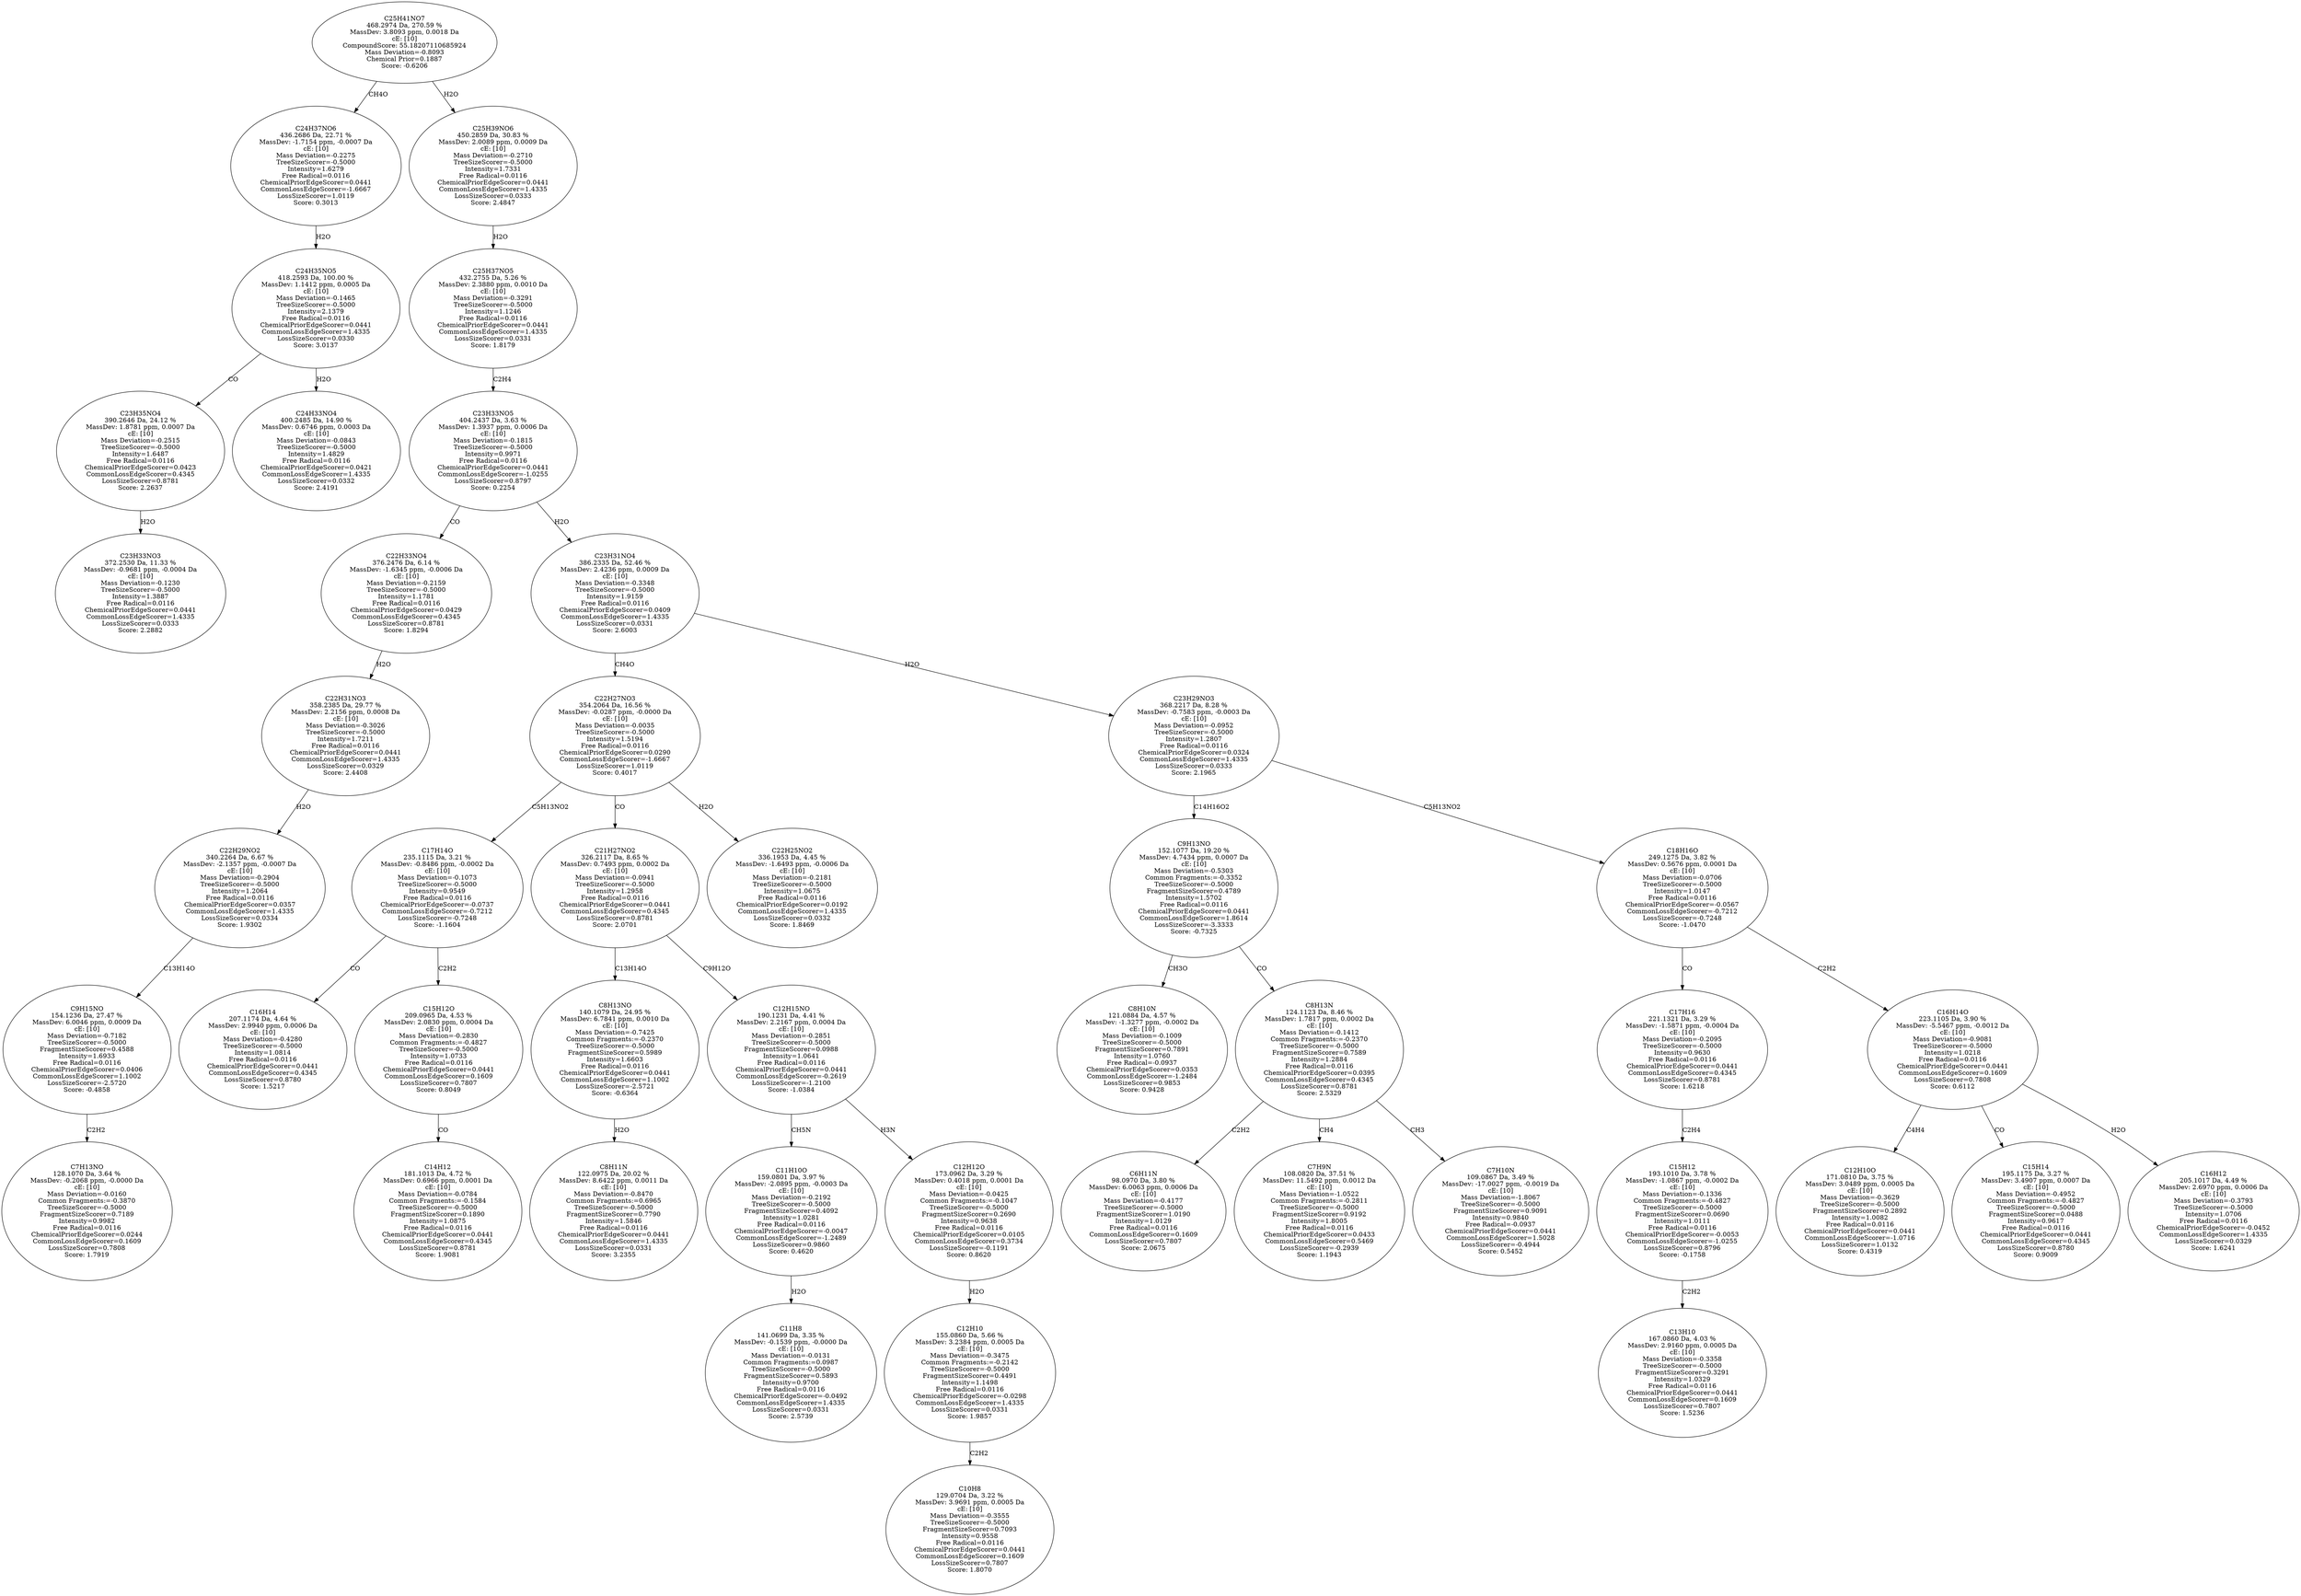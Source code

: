 strict digraph {
v1 [label="C23H33NO3\n372.2530 Da, 11.33 %\nMassDev: -0.9681 ppm, -0.0004 Da\ncE: [10]\nMass Deviation=-0.1230\nTreeSizeScorer=-0.5000\nIntensity=1.3887\nFree Radical=0.0116\nChemicalPriorEdgeScorer=0.0441\nCommonLossEdgeScorer=1.4335\nLossSizeScorer=0.0333\nScore: 2.2882"];
v2 [label="C23H35NO4\n390.2646 Da, 24.12 %\nMassDev: 1.8781 ppm, 0.0007 Da\ncE: [10]\nMass Deviation=-0.2515\nTreeSizeScorer=-0.5000\nIntensity=1.6487\nFree Radical=0.0116\nChemicalPriorEdgeScorer=0.0423\nCommonLossEdgeScorer=0.4345\nLossSizeScorer=0.8781\nScore: 2.2637"];
v3 [label="C24H33NO4\n400.2485 Da, 14.90 %\nMassDev: 0.6746 ppm, 0.0003 Da\ncE: [10]\nMass Deviation=-0.0843\nTreeSizeScorer=-0.5000\nIntensity=1.4829\nFree Radical=0.0116\nChemicalPriorEdgeScorer=0.0421\nCommonLossEdgeScorer=1.4335\nLossSizeScorer=0.0332\nScore: 2.4191"];
v4 [label="C24H35NO5\n418.2593 Da, 100.00 %\nMassDev: 1.1412 ppm, 0.0005 Da\ncE: [10]\nMass Deviation=-0.1465\nTreeSizeScorer=-0.5000\nIntensity=2.1379\nFree Radical=0.0116\nChemicalPriorEdgeScorer=0.0441\nCommonLossEdgeScorer=1.4335\nLossSizeScorer=0.0330\nScore: 3.0137"];
v5 [label="C24H37NO6\n436.2686 Da, 22.71 %\nMassDev: -1.7154 ppm, -0.0007 Da\ncE: [10]\nMass Deviation=-0.2275\nTreeSizeScorer=-0.5000\nIntensity=1.6279\nFree Radical=0.0116\nChemicalPriorEdgeScorer=0.0441\nCommonLossEdgeScorer=-1.6667\nLossSizeScorer=1.0119\nScore: 0.3013"];
v6 [label="C7H13NO\n128.1070 Da, 3.64 %\nMassDev: -0.2068 ppm, -0.0000 Da\ncE: [10]\nMass Deviation=-0.0160\nCommon Fragments:=-0.3870\nTreeSizeScorer=-0.5000\nFragmentSizeScorer=0.7189\nIntensity=0.9982\nFree Radical=0.0116\nChemicalPriorEdgeScorer=0.0244\nCommonLossEdgeScorer=0.1609\nLossSizeScorer=0.7808\nScore: 1.7919"];
v7 [label="C9H15NO\n154.1236 Da, 27.47 %\nMassDev: 6.0046 ppm, 0.0009 Da\ncE: [10]\nMass Deviation=-0.7182\nTreeSizeScorer=-0.5000\nFragmentSizeScorer=0.4588\nIntensity=1.6933\nFree Radical=0.0116\nChemicalPriorEdgeScorer=0.0406\nCommonLossEdgeScorer=1.1002\nLossSizeScorer=-2.5720\nScore: -0.4858"];
v8 [label="C22H29NO2\n340.2264 Da, 6.67 %\nMassDev: -2.1357 ppm, -0.0007 Da\ncE: [10]\nMass Deviation=-0.2904\nTreeSizeScorer=-0.5000\nIntensity=1.2064\nFree Radical=0.0116\nChemicalPriorEdgeScorer=0.0357\nCommonLossEdgeScorer=1.4335\nLossSizeScorer=0.0334\nScore: 1.9302"];
v9 [label="C22H31NO3\n358.2385 Da, 29.77 %\nMassDev: 2.2156 ppm, 0.0008 Da\ncE: [10]\nMass Deviation=-0.3026\nTreeSizeScorer=-0.5000\nIntensity=1.7211\nFree Radical=0.0116\nChemicalPriorEdgeScorer=0.0441\nCommonLossEdgeScorer=1.4335\nLossSizeScorer=0.0329\nScore: 2.4408"];
v10 [label="C22H33NO4\n376.2476 Da, 6.14 %\nMassDev: -1.6345 ppm, -0.0006 Da\ncE: [10]\nMass Deviation=-0.2159\nTreeSizeScorer=-0.5000\nIntensity=1.1781\nFree Radical=0.0116\nChemicalPriorEdgeScorer=0.0429\nCommonLossEdgeScorer=0.4345\nLossSizeScorer=0.8781\nScore: 1.8294"];
v11 [label="C16H14\n207.1174 Da, 4.64 %\nMassDev: 2.9940 ppm, 0.0006 Da\ncE: [10]\nMass Deviation=-0.4280\nTreeSizeScorer=-0.5000\nIntensity=1.0814\nFree Radical=0.0116\nChemicalPriorEdgeScorer=0.0441\nCommonLossEdgeScorer=0.4345\nLossSizeScorer=0.8780\nScore: 1.5217"];
v12 [label="C14H12\n181.1013 Da, 4.72 %\nMassDev: 0.6966 ppm, 0.0001 Da\ncE: [10]\nMass Deviation=-0.0784\nCommon Fragments:=-0.1584\nTreeSizeScorer=-0.5000\nFragmentSizeScorer=0.1890\nIntensity=1.0875\nFree Radical=0.0116\nChemicalPriorEdgeScorer=0.0441\nCommonLossEdgeScorer=0.4345\nLossSizeScorer=0.8781\nScore: 1.9081"];
v13 [label="C15H12O\n209.0965 Da, 4.53 %\nMassDev: 2.0830 ppm, 0.0004 Da\ncE: [10]\nMass Deviation=-0.2830\nCommon Fragments:=-0.4827\nTreeSizeScorer=-0.5000\nIntensity=1.0733\nFree Radical=0.0116\nChemicalPriorEdgeScorer=0.0441\nCommonLossEdgeScorer=0.1609\nLossSizeScorer=0.7807\nScore: 0.8049"];
v14 [label="C17H14O\n235.1115 Da, 3.21 %\nMassDev: -0.8486 ppm, -0.0002 Da\ncE: [10]\nMass Deviation=-0.1073\nTreeSizeScorer=-0.5000\nIntensity=0.9549\nFree Radical=0.0116\nChemicalPriorEdgeScorer=-0.0737\nCommonLossEdgeScorer=-0.7212\nLossSizeScorer=-0.7248\nScore: -1.1604"];
v15 [label="C8H11N\n122.0975 Da, 20.02 %\nMassDev: 8.6422 ppm, 0.0011 Da\ncE: [10]\nMass Deviation=-0.8470\nCommon Fragments:=0.6965\nTreeSizeScorer=-0.5000\nFragmentSizeScorer=0.7790\nIntensity=1.5846\nFree Radical=0.0116\nChemicalPriorEdgeScorer=0.0441\nCommonLossEdgeScorer=1.4335\nLossSizeScorer=0.0331\nScore: 3.2355"];
v16 [label="C8H13NO\n140.1079 Da, 24.95 %\nMassDev: 6.7841 ppm, 0.0010 Da\ncE: [10]\nMass Deviation=-0.7425\nCommon Fragments:=-0.2370\nTreeSizeScorer=-0.5000\nFragmentSizeScorer=0.5989\nIntensity=1.6603\nFree Radical=0.0116\nChemicalPriorEdgeScorer=0.0441\nCommonLossEdgeScorer=1.1002\nLossSizeScorer=-2.5721\nScore: -0.6364"];
v17 [label="C11H8\n141.0699 Da, 3.35 %\nMassDev: -0.1539 ppm, -0.0000 Da\ncE: [10]\nMass Deviation=-0.0131\nCommon Fragments:=0.0987\nTreeSizeScorer=-0.5000\nFragmentSizeScorer=0.5893\nIntensity=0.9700\nFree Radical=0.0116\nChemicalPriorEdgeScorer=-0.0492\nCommonLossEdgeScorer=1.4335\nLossSizeScorer=0.0331\nScore: 2.5739"];
v18 [label="C11H10O\n159.0801 Da, 3.97 %\nMassDev: -2.0895 ppm, -0.0003 Da\ncE: [10]\nMass Deviation=-0.2192\nTreeSizeScorer=-0.5000\nFragmentSizeScorer=0.4092\nIntensity=1.0281\nFree Radical=0.0116\nChemicalPriorEdgeScorer=-0.0047\nCommonLossEdgeScorer=-1.2489\nLossSizeScorer=0.9860\nScore: 0.4620"];
v19 [label="C10H8\n129.0704 Da, 3.22 %\nMassDev: 3.9691 ppm, 0.0005 Da\ncE: [10]\nMass Deviation=-0.3555\nTreeSizeScorer=-0.5000\nFragmentSizeScorer=0.7093\nIntensity=0.9558\nFree Radical=0.0116\nChemicalPriorEdgeScorer=0.0441\nCommonLossEdgeScorer=0.1609\nLossSizeScorer=0.7807\nScore: 1.8070"];
v20 [label="C12H10\n155.0860 Da, 5.66 %\nMassDev: 3.2384 ppm, 0.0005 Da\ncE: [10]\nMass Deviation=-0.3475\nCommon Fragments:=-0.2142\nTreeSizeScorer=-0.5000\nFragmentSizeScorer=0.4491\nIntensity=1.1498\nFree Radical=0.0116\nChemicalPriorEdgeScorer=-0.0298\nCommonLossEdgeScorer=1.4335\nLossSizeScorer=0.0331\nScore: 1.9857"];
v21 [label="C12H12O\n173.0962 Da, 3.29 %\nMassDev: 0.4018 ppm, 0.0001 Da\ncE: [10]\nMass Deviation=-0.0425\nCommon Fragments:=-0.1047\nTreeSizeScorer=-0.5000\nFragmentSizeScorer=0.2690\nIntensity=0.9638\nFree Radical=0.0116\nChemicalPriorEdgeScorer=0.0105\nCommonLossEdgeScorer=0.3734\nLossSizeScorer=-0.1191\nScore: 0.8620"];
v22 [label="C12H15NO\n190.1231 Da, 4.41 %\nMassDev: 2.2167 ppm, 0.0004 Da\ncE: [10]\nMass Deviation=-0.2851\nTreeSizeScorer=-0.5000\nFragmentSizeScorer=0.0988\nIntensity=1.0641\nFree Radical=0.0116\nChemicalPriorEdgeScorer=0.0441\nCommonLossEdgeScorer=-0.2619\nLossSizeScorer=-1.2100\nScore: -1.0384"];
v23 [label="C21H27NO2\n326.2117 Da, 8.65 %\nMassDev: 0.7493 ppm, 0.0002 Da\ncE: [10]\nMass Deviation=-0.0941\nTreeSizeScorer=-0.5000\nIntensity=1.2958\nFree Radical=0.0116\nChemicalPriorEdgeScorer=0.0441\nCommonLossEdgeScorer=0.4345\nLossSizeScorer=0.8781\nScore: 2.0701"];
v24 [label="C22H25NO2\n336.1953 Da, 4.45 %\nMassDev: -1.6493 ppm, -0.0006 Da\ncE: [10]\nMass Deviation=-0.2181\nTreeSizeScorer=-0.5000\nIntensity=1.0675\nFree Radical=0.0116\nChemicalPriorEdgeScorer=0.0192\nCommonLossEdgeScorer=1.4335\nLossSizeScorer=0.0332\nScore: 1.8469"];
v25 [label="C22H27NO3\n354.2064 Da, 16.56 %\nMassDev: -0.0287 ppm, -0.0000 Da\ncE: [10]\nMass Deviation=-0.0035\nTreeSizeScorer=-0.5000\nIntensity=1.5194\nFree Radical=0.0116\nChemicalPriorEdgeScorer=0.0290\nCommonLossEdgeScorer=-1.6667\nLossSizeScorer=1.0119\nScore: 0.4017"];
v26 [label="C8H10N\n121.0884 Da, 4.57 %\nMassDev: -1.3277 ppm, -0.0002 Da\ncE: [10]\nMass Deviation=-0.1009\nTreeSizeScorer=-0.5000\nFragmentSizeScorer=0.7891\nIntensity=1.0760\nFree Radical=-0.0937\nChemicalPriorEdgeScorer=0.0353\nCommonLossEdgeScorer=-1.2484\nLossSizeScorer=0.9853\nScore: 0.9428"];
v27 [label="C6H11N\n98.0970 Da, 3.80 %\nMassDev: 6.0063 ppm, 0.0006 Da\ncE: [10]\nMass Deviation=-0.4177\nTreeSizeScorer=-0.5000\nFragmentSizeScorer=1.0190\nIntensity=1.0129\nFree Radical=0.0116\nCommonLossEdgeScorer=0.1609\nLossSizeScorer=0.7807\nScore: 2.0675"];
v28 [label="C7H9N\n108.0820 Da, 37.51 %\nMassDev: 11.5492 ppm, 0.0012 Da\ncE: [10]\nMass Deviation=-1.0522\nCommon Fragments:=-0.2811\nTreeSizeScorer=-0.5000\nFragmentSizeScorer=0.9192\nIntensity=1.8005\nFree Radical=0.0116\nChemicalPriorEdgeScorer=0.0433\nCommonLossEdgeScorer=0.5469\nLossSizeScorer=-0.2939\nScore: 1.1943"];
v29 [label="C7H10N\n109.0867 Da, 3.49 %\nMassDev: -17.0027 ppm, -0.0019 Da\ncE: [10]\nMass Deviation=-1.8067\nTreeSizeScorer=-0.5000\nFragmentSizeScorer=0.9091\nIntensity=0.9840\nFree Radical=-0.0937\nChemicalPriorEdgeScorer=0.0441\nCommonLossEdgeScorer=1.5028\nLossSizeScorer=-0.4944\nScore: 0.5452"];
v30 [label="C8H13N\n124.1123 Da, 8.46 %\nMassDev: 1.7817 ppm, 0.0002 Da\ncE: [10]\nMass Deviation=-0.1412\nCommon Fragments:=-0.2370\nTreeSizeScorer=-0.5000\nFragmentSizeScorer=0.7589\nIntensity=1.2884\nFree Radical=0.0116\nChemicalPriorEdgeScorer=0.0395\nCommonLossEdgeScorer=0.4345\nLossSizeScorer=0.8781\nScore: 2.5329"];
v31 [label="C9H13NO\n152.1077 Da, 19.20 %\nMassDev: 4.7434 ppm, 0.0007 Da\ncE: [10]\nMass Deviation=-0.5303\nCommon Fragments:=-0.3352\nTreeSizeScorer=-0.5000\nFragmentSizeScorer=0.4789\nIntensity=1.5702\nFree Radical=0.0116\nChemicalPriorEdgeScorer=0.0441\nCommonLossEdgeScorer=1.8614\nLossSizeScorer=-3.3333\nScore: -0.7325"];
v32 [label="C13H10\n167.0860 Da, 4.03 %\nMassDev: 2.9160 ppm, 0.0005 Da\ncE: [10]\nMass Deviation=-0.3358\nTreeSizeScorer=-0.5000\nFragmentSizeScorer=0.3291\nIntensity=1.0329\nFree Radical=0.0116\nChemicalPriorEdgeScorer=0.0441\nCommonLossEdgeScorer=0.1609\nLossSizeScorer=0.7807\nScore: 1.5236"];
v33 [label="C15H12\n193.1010 Da, 3.78 %\nMassDev: -1.0867 ppm, -0.0002 Da\ncE: [10]\nMass Deviation=-0.1336\nCommon Fragments:=-0.4827\nTreeSizeScorer=-0.5000\nFragmentSizeScorer=0.0690\nIntensity=1.0111\nFree Radical=0.0116\nChemicalPriorEdgeScorer=-0.0053\nCommonLossEdgeScorer=-1.0255\nLossSizeScorer=0.8796\nScore: -0.1758"];
v34 [label="C17H16\n221.1321 Da, 3.29 %\nMassDev: -1.5871 ppm, -0.0004 Da\ncE: [10]\nMass Deviation=-0.2095\nTreeSizeScorer=-0.5000\nIntensity=0.9630\nFree Radical=0.0116\nChemicalPriorEdgeScorer=0.0441\nCommonLossEdgeScorer=0.4345\nLossSizeScorer=0.8781\nScore: 1.6218"];
v35 [label="C12H10O\n171.0810 Da, 3.75 %\nMassDev: 3.0489 ppm, 0.0005 Da\ncE: [10]\nMass Deviation=-0.3629\nTreeSizeScorer=-0.5000\nFragmentSizeScorer=0.2892\nIntensity=1.0082\nFree Radical=0.0116\nChemicalPriorEdgeScorer=0.0441\nCommonLossEdgeScorer=-1.0716\nLossSizeScorer=1.0132\nScore: 0.4319"];
v36 [label="C15H14\n195.1175 Da, 3.27 %\nMassDev: 3.4907 ppm, 0.0007 Da\ncE: [10]\nMass Deviation=-0.4952\nCommon Fragments:=-0.4827\nTreeSizeScorer=-0.5000\nFragmentSizeScorer=0.0488\nIntensity=0.9617\nFree Radical=0.0116\nChemicalPriorEdgeScorer=0.0441\nCommonLossEdgeScorer=0.4345\nLossSizeScorer=0.8780\nScore: 0.9009"];
v37 [label="C16H12\n205.1017 Da, 4.49 %\nMassDev: 2.6970 ppm, 0.0006 Da\ncE: [10]\nMass Deviation=-0.3793\nTreeSizeScorer=-0.5000\nIntensity=1.0706\nFree Radical=0.0116\nChemicalPriorEdgeScorer=-0.0452\nCommonLossEdgeScorer=1.4335\nLossSizeScorer=0.0329\nScore: 1.6241"];
v38 [label="C16H14O\n223.1105 Da, 3.90 %\nMassDev: -5.5467 ppm, -0.0012 Da\ncE: [10]\nMass Deviation=-0.9081\nTreeSizeScorer=-0.5000\nIntensity=1.0218\nFree Radical=0.0116\nChemicalPriorEdgeScorer=0.0441\nCommonLossEdgeScorer=0.1609\nLossSizeScorer=0.7808\nScore: 0.6112"];
v39 [label="C18H16O\n249.1275 Da, 3.82 %\nMassDev: 0.5676 ppm, 0.0001 Da\ncE: [10]\nMass Deviation=-0.0706\nTreeSizeScorer=-0.5000\nIntensity=1.0147\nFree Radical=0.0116\nChemicalPriorEdgeScorer=-0.0567\nCommonLossEdgeScorer=-0.7212\nLossSizeScorer=-0.7248\nScore: -1.0470"];
v40 [label="C23H29NO3\n368.2217 Da, 8.28 %\nMassDev: -0.7583 ppm, -0.0003 Da\ncE: [10]\nMass Deviation=-0.0952\nTreeSizeScorer=-0.5000\nIntensity=1.2807\nFree Radical=0.0116\nChemicalPriorEdgeScorer=0.0324\nCommonLossEdgeScorer=1.4335\nLossSizeScorer=0.0333\nScore: 2.1965"];
v41 [label="C23H31NO4\n386.2335 Da, 52.46 %\nMassDev: 2.4236 ppm, 0.0009 Da\ncE: [10]\nMass Deviation=-0.3348\nTreeSizeScorer=-0.5000\nIntensity=1.9159\nFree Radical=0.0116\nChemicalPriorEdgeScorer=0.0409\nCommonLossEdgeScorer=1.4335\nLossSizeScorer=0.0331\nScore: 2.6003"];
v42 [label="C23H33NO5\n404.2437 Da, 3.63 %\nMassDev: 1.3937 ppm, 0.0006 Da\ncE: [10]\nMass Deviation=-0.1815\nTreeSizeScorer=-0.5000\nIntensity=0.9971\nFree Radical=0.0116\nChemicalPriorEdgeScorer=0.0441\nCommonLossEdgeScorer=-1.0255\nLossSizeScorer=0.8797\nScore: 0.2254"];
v43 [label="C25H37NO5\n432.2755 Da, 5.26 %\nMassDev: 2.3880 ppm, 0.0010 Da\ncE: [10]\nMass Deviation=-0.3291\nTreeSizeScorer=-0.5000\nIntensity=1.1246\nFree Radical=0.0116\nChemicalPriorEdgeScorer=0.0441\nCommonLossEdgeScorer=1.4335\nLossSizeScorer=0.0331\nScore: 1.8179"];
v44 [label="C25H39NO6\n450.2859 Da, 30.83 %\nMassDev: 2.0089 ppm, 0.0009 Da\ncE: [10]\nMass Deviation=-0.2710\nTreeSizeScorer=-0.5000\nIntensity=1.7331\nFree Radical=0.0116\nChemicalPriorEdgeScorer=0.0441\nCommonLossEdgeScorer=1.4335\nLossSizeScorer=0.0333\nScore: 2.4847"];
v45 [label="C25H41NO7\n468.2974 Da, 270.59 %\nMassDev: 3.8093 ppm, 0.0018 Da\ncE: [10]\nCompoundScore: 55.18207110685924\nMass Deviation=-0.8093\nChemical Prior=0.1887\nScore: -0.6206"];
v2 -> v1 [label="H2O"];
v4 -> v2 [label="CO"];
v4 -> v3 [label="H2O"];
v5 -> v4 [label="H2O"];
v45 -> v5 [label="CH4O"];
v7 -> v6 [label="C2H2"];
v8 -> v7 [label="C13H14O"];
v9 -> v8 [label="H2O"];
v10 -> v9 [label="H2O"];
v42 -> v10 [label="CO"];
v14 -> v11 [label="CO"];
v13 -> v12 [label="CO"];
v14 -> v13 [label="C2H2"];
v25 -> v14 [label="C5H13NO2"];
v16 -> v15 [label="H2O"];
v23 -> v16 [label="C13H14O"];
v18 -> v17 [label="H2O"];
v22 -> v18 [label="CH5N"];
v20 -> v19 [label="C2H2"];
v21 -> v20 [label="H2O"];
v22 -> v21 [label="H3N"];
v23 -> v22 [label="C9H12O"];
v25 -> v23 [label="CO"];
v25 -> v24 [label="H2O"];
v41 -> v25 [label="CH4O"];
v31 -> v26 [label="CH3O"];
v30 -> v27 [label="C2H2"];
v30 -> v28 [label="CH4"];
v30 -> v29 [label="CH3"];
v31 -> v30 [label="CO"];
v40 -> v31 [label="C14H16O2"];
v33 -> v32 [label="C2H2"];
v34 -> v33 [label="C2H4"];
v39 -> v34 [label="CO"];
v38 -> v35 [label="C4H4"];
v38 -> v36 [label="CO"];
v38 -> v37 [label="H2O"];
v39 -> v38 [label="C2H2"];
v40 -> v39 [label="C5H13NO2"];
v41 -> v40 [label="H2O"];
v42 -> v41 [label="H2O"];
v43 -> v42 [label="C2H4"];
v44 -> v43 [label="H2O"];
v45 -> v44 [label="H2O"];
}